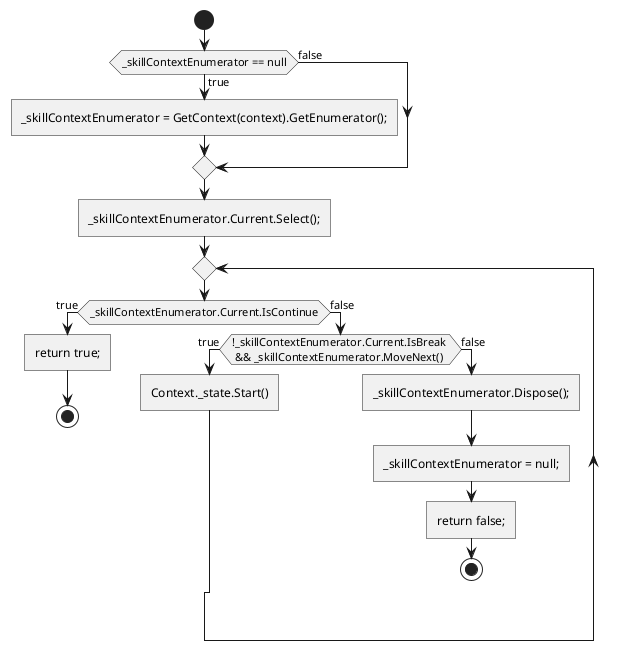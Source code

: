 ﻿@startuml
start
if (_skillContextEnumerator == null) then (true)
    :_skillContextEnumerator = GetContext(context).GetEnumerator();]
else (false)
endif
:_skillContextEnumerator.Current.Select();]
repeat
    if (_skillContextEnumerator.Current.IsContinue) then (true)
        :return true;]
        stop
    else (false)
        if (!_skillContextEnumerator.Current.IsBreak \n && _skillContextEnumerator.MoveNext()) then (true)
            :Context._state.Start()]
        else (false)
            :_skillContextEnumerator.Dispose();]
            :_skillContextEnumerator = null;]
            :return false;]
            stop
        endif
    endif
repeat while
@enduml
